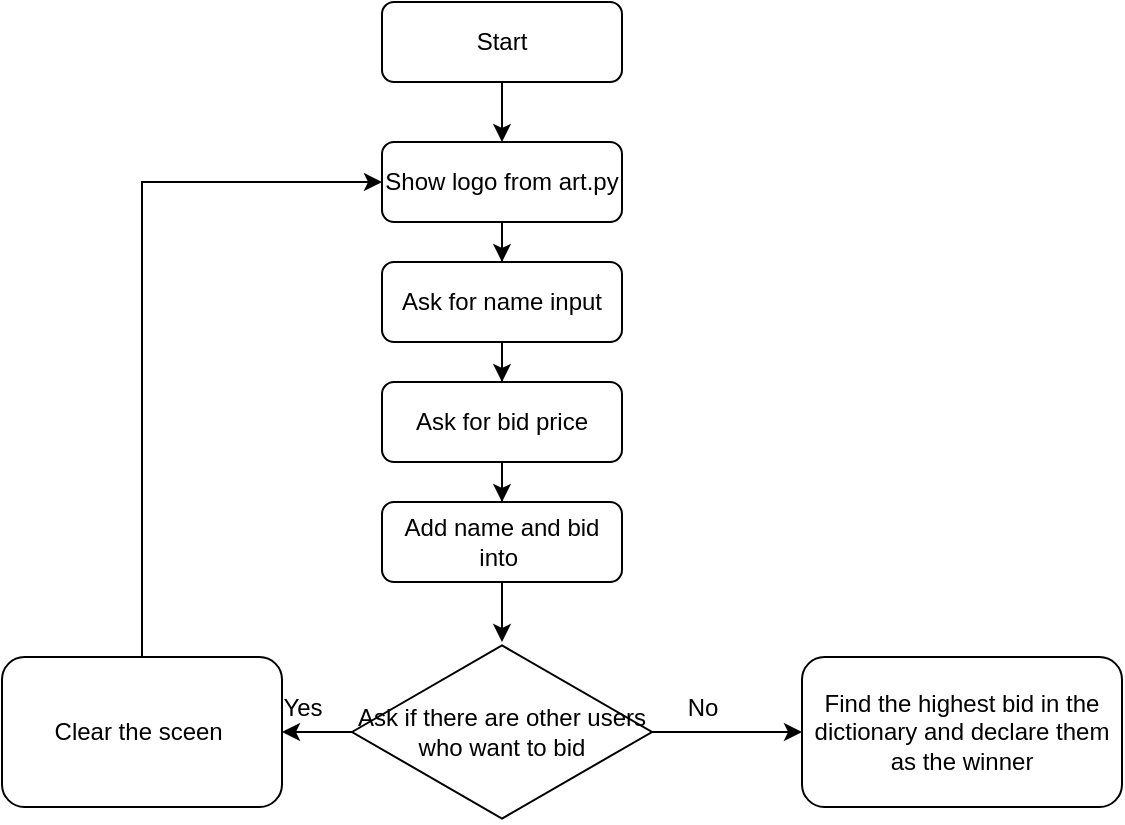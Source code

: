 <mxfile version="24.5.2" type="device">
  <diagram id="C5RBs43oDa-KdzZeNtuy" name="Page-1">
    <mxGraphModel dx="1050" dy="581" grid="1" gridSize="10" guides="1" tooltips="1" connect="1" arrows="1" fold="1" page="1" pageScale="1" pageWidth="827" pageHeight="1169" math="0" shadow="0">
      <root>
        <mxCell id="WIyWlLk6GJQsqaUBKTNV-0" />
        <mxCell id="WIyWlLk6GJQsqaUBKTNV-1" parent="WIyWlLk6GJQsqaUBKTNV-0" />
        <mxCell id="4QJQsD9aRm0hWHQCIo6o-3" value="" style="edgeStyle=orthogonalEdgeStyle;rounded=0;orthogonalLoop=1;jettySize=auto;html=1;" parent="WIyWlLk6GJQsqaUBKTNV-1" source="WIyWlLk6GJQsqaUBKTNV-3" target="4QJQsD9aRm0hWHQCIo6o-2" edge="1">
          <mxGeometry relative="1" as="geometry" />
        </mxCell>
        <mxCell id="WIyWlLk6GJQsqaUBKTNV-3" value="Show logo from art.py" style="rounded=1;whiteSpace=wrap;html=1;fontSize=12;glass=0;strokeWidth=1;shadow=0;" parent="WIyWlLk6GJQsqaUBKTNV-1" vertex="1">
          <mxGeometry x="360" y="150" width="120" height="40" as="geometry" />
        </mxCell>
        <mxCell id="4QJQsD9aRm0hWHQCIo6o-1" value="" style="edgeStyle=orthogonalEdgeStyle;rounded=0;orthogonalLoop=1;jettySize=auto;html=1;" parent="WIyWlLk6GJQsqaUBKTNV-1" source="4QJQsD9aRm0hWHQCIo6o-0" target="WIyWlLk6GJQsqaUBKTNV-3" edge="1">
          <mxGeometry relative="1" as="geometry" />
        </mxCell>
        <mxCell id="4QJQsD9aRm0hWHQCIo6o-0" value="Start" style="rounded=1;whiteSpace=wrap;html=1;fontSize=12;glass=0;strokeWidth=1;shadow=0;" parent="WIyWlLk6GJQsqaUBKTNV-1" vertex="1">
          <mxGeometry x="360" y="80" width="120" height="40" as="geometry" />
        </mxCell>
        <mxCell id="4QJQsD9aRm0hWHQCIo6o-5" value="" style="edgeStyle=orthogonalEdgeStyle;rounded=0;orthogonalLoop=1;jettySize=auto;html=1;" parent="WIyWlLk6GJQsqaUBKTNV-1" source="4QJQsD9aRm0hWHQCIo6o-2" target="4QJQsD9aRm0hWHQCIo6o-4" edge="1">
          <mxGeometry relative="1" as="geometry" />
        </mxCell>
        <mxCell id="4QJQsD9aRm0hWHQCIo6o-2" value="Ask for name input" style="rounded=1;whiteSpace=wrap;html=1;fontSize=12;glass=0;strokeWidth=1;shadow=0;" parent="WIyWlLk6GJQsqaUBKTNV-1" vertex="1">
          <mxGeometry x="360" y="210" width="120" height="40" as="geometry" />
        </mxCell>
        <mxCell id="4QJQsD9aRm0hWHQCIo6o-8" value="" style="edgeStyle=orthogonalEdgeStyle;rounded=0;orthogonalLoop=1;jettySize=auto;html=1;" parent="WIyWlLk6GJQsqaUBKTNV-1" source="4QJQsD9aRm0hWHQCIo6o-4" target="4QJQsD9aRm0hWHQCIo6o-6" edge="1">
          <mxGeometry relative="1" as="geometry" />
        </mxCell>
        <mxCell id="4QJQsD9aRm0hWHQCIo6o-4" value="Ask for bid price" style="rounded=1;whiteSpace=wrap;html=1;fontSize=12;glass=0;strokeWidth=1;shadow=0;" parent="WIyWlLk6GJQsqaUBKTNV-1" vertex="1">
          <mxGeometry x="360" y="270" width="120" height="40" as="geometry" />
        </mxCell>
        <mxCell id="4QJQsD9aRm0hWHQCIo6o-10" value="" style="edgeStyle=orthogonalEdgeStyle;rounded=0;orthogonalLoop=1;jettySize=auto;html=1;" parent="WIyWlLk6GJQsqaUBKTNV-1" source="4QJQsD9aRm0hWHQCIo6o-6" target="4QJQsD9aRm0hWHQCIo6o-9" edge="1">
          <mxGeometry relative="1" as="geometry" />
        </mxCell>
        <mxCell id="4QJQsD9aRm0hWHQCIo6o-6" value="Add name and bid into&amp;nbsp;" style="rounded=1;whiteSpace=wrap;html=1;fontSize=12;glass=0;strokeWidth=1;shadow=0;" parent="WIyWlLk6GJQsqaUBKTNV-1" vertex="1">
          <mxGeometry x="360" y="330" width="120" height="40" as="geometry" />
        </mxCell>
        <mxCell id="4QJQsD9aRm0hWHQCIo6o-17" style="edgeStyle=orthogonalEdgeStyle;rounded=0;orthogonalLoop=1;jettySize=auto;html=1;entryX=0;entryY=0.5;entryDx=0;entryDy=0;" parent="WIyWlLk6GJQsqaUBKTNV-1" source="4QJQsD9aRm0hWHQCIo6o-7" target="WIyWlLk6GJQsqaUBKTNV-3" edge="1">
          <mxGeometry relative="1" as="geometry">
            <Array as="points">
              <mxPoint x="240" y="170" />
            </Array>
          </mxGeometry>
        </mxCell>
        <mxCell id="4QJQsD9aRm0hWHQCIo6o-7" value="Clear the sceen&amp;nbsp;" style="rounded=1;whiteSpace=wrap;html=1;fontSize=12;glass=0;strokeWidth=1;shadow=0;" parent="WIyWlLk6GJQsqaUBKTNV-1" vertex="1">
          <mxGeometry x="170" y="407.5" width="140" height="75" as="geometry" />
        </mxCell>
        <mxCell id="4QJQsD9aRm0hWHQCIo6o-12" value="" style="edgeStyle=orthogonalEdgeStyle;rounded=0;orthogonalLoop=1;jettySize=auto;html=1;" parent="WIyWlLk6GJQsqaUBKTNV-1" source="4QJQsD9aRm0hWHQCIo6o-9" target="4QJQsD9aRm0hWHQCIo6o-7" edge="1">
          <mxGeometry relative="1" as="geometry" />
        </mxCell>
        <mxCell id="4QJQsD9aRm0hWHQCIo6o-13" value="" style="edgeStyle=orthogonalEdgeStyle;rounded=0;orthogonalLoop=1;jettySize=auto;html=1;" parent="WIyWlLk6GJQsqaUBKTNV-1" source="4QJQsD9aRm0hWHQCIo6o-9" target="4QJQsD9aRm0hWHQCIo6o-11" edge="1">
          <mxGeometry relative="1" as="geometry" />
        </mxCell>
        <mxCell id="4QJQsD9aRm0hWHQCIo6o-9" value="Ask if there are other users who want to bid" style="html=1;whiteSpace=wrap;aspect=fixed;shape=isoRectangle;" parent="WIyWlLk6GJQsqaUBKTNV-1" vertex="1">
          <mxGeometry x="345" y="400" width="150" height="90" as="geometry" />
        </mxCell>
        <mxCell id="4QJQsD9aRm0hWHQCIo6o-11" value="Find the highest bid in the dictionary and declare them as the winner" style="rounded=1;whiteSpace=wrap;html=1;fontSize=12;glass=0;strokeWidth=1;shadow=0;" parent="WIyWlLk6GJQsqaUBKTNV-1" vertex="1">
          <mxGeometry x="570" y="407.5" width="160" height="75" as="geometry" />
        </mxCell>
        <mxCell id="4QJQsD9aRm0hWHQCIo6o-14" value="Yes" style="text;html=1;align=center;verticalAlign=middle;resizable=0;points=[];autosize=1;strokeColor=none;fillColor=none;" parent="WIyWlLk6GJQsqaUBKTNV-1" vertex="1">
          <mxGeometry x="300" y="418" width="40" height="30" as="geometry" />
        </mxCell>
        <mxCell id="4QJQsD9aRm0hWHQCIo6o-15" value="No" style="text;html=1;align=center;verticalAlign=middle;resizable=0;points=[];autosize=1;strokeColor=none;fillColor=none;" parent="WIyWlLk6GJQsqaUBKTNV-1" vertex="1">
          <mxGeometry x="500" y="418" width="40" height="30" as="geometry" />
        </mxCell>
      </root>
    </mxGraphModel>
  </diagram>
</mxfile>

